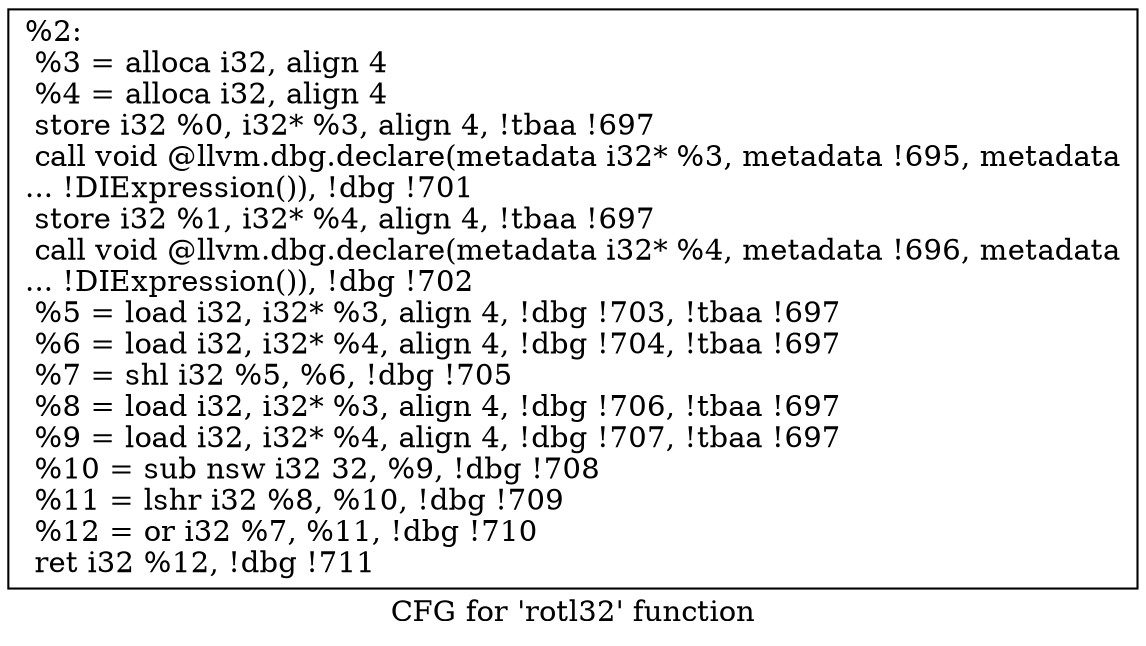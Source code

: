 digraph "CFG for 'rotl32' function" {
	label="CFG for 'rotl32' function";

	Node0x25f0e50 [shape=record,label="{%2:\l  %3 = alloca i32, align 4\l  %4 = alloca i32, align 4\l  store i32 %0, i32* %3, align 4, !tbaa !697\l  call void @llvm.dbg.declare(metadata i32* %3, metadata !695, metadata\l... !DIExpression()), !dbg !701\l  store i32 %1, i32* %4, align 4, !tbaa !697\l  call void @llvm.dbg.declare(metadata i32* %4, metadata !696, metadata\l... !DIExpression()), !dbg !702\l  %5 = load i32, i32* %3, align 4, !dbg !703, !tbaa !697\l  %6 = load i32, i32* %4, align 4, !dbg !704, !tbaa !697\l  %7 = shl i32 %5, %6, !dbg !705\l  %8 = load i32, i32* %3, align 4, !dbg !706, !tbaa !697\l  %9 = load i32, i32* %4, align 4, !dbg !707, !tbaa !697\l  %10 = sub nsw i32 32, %9, !dbg !708\l  %11 = lshr i32 %8, %10, !dbg !709\l  %12 = or i32 %7, %11, !dbg !710\l  ret i32 %12, !dbg !711\l}"];
}
